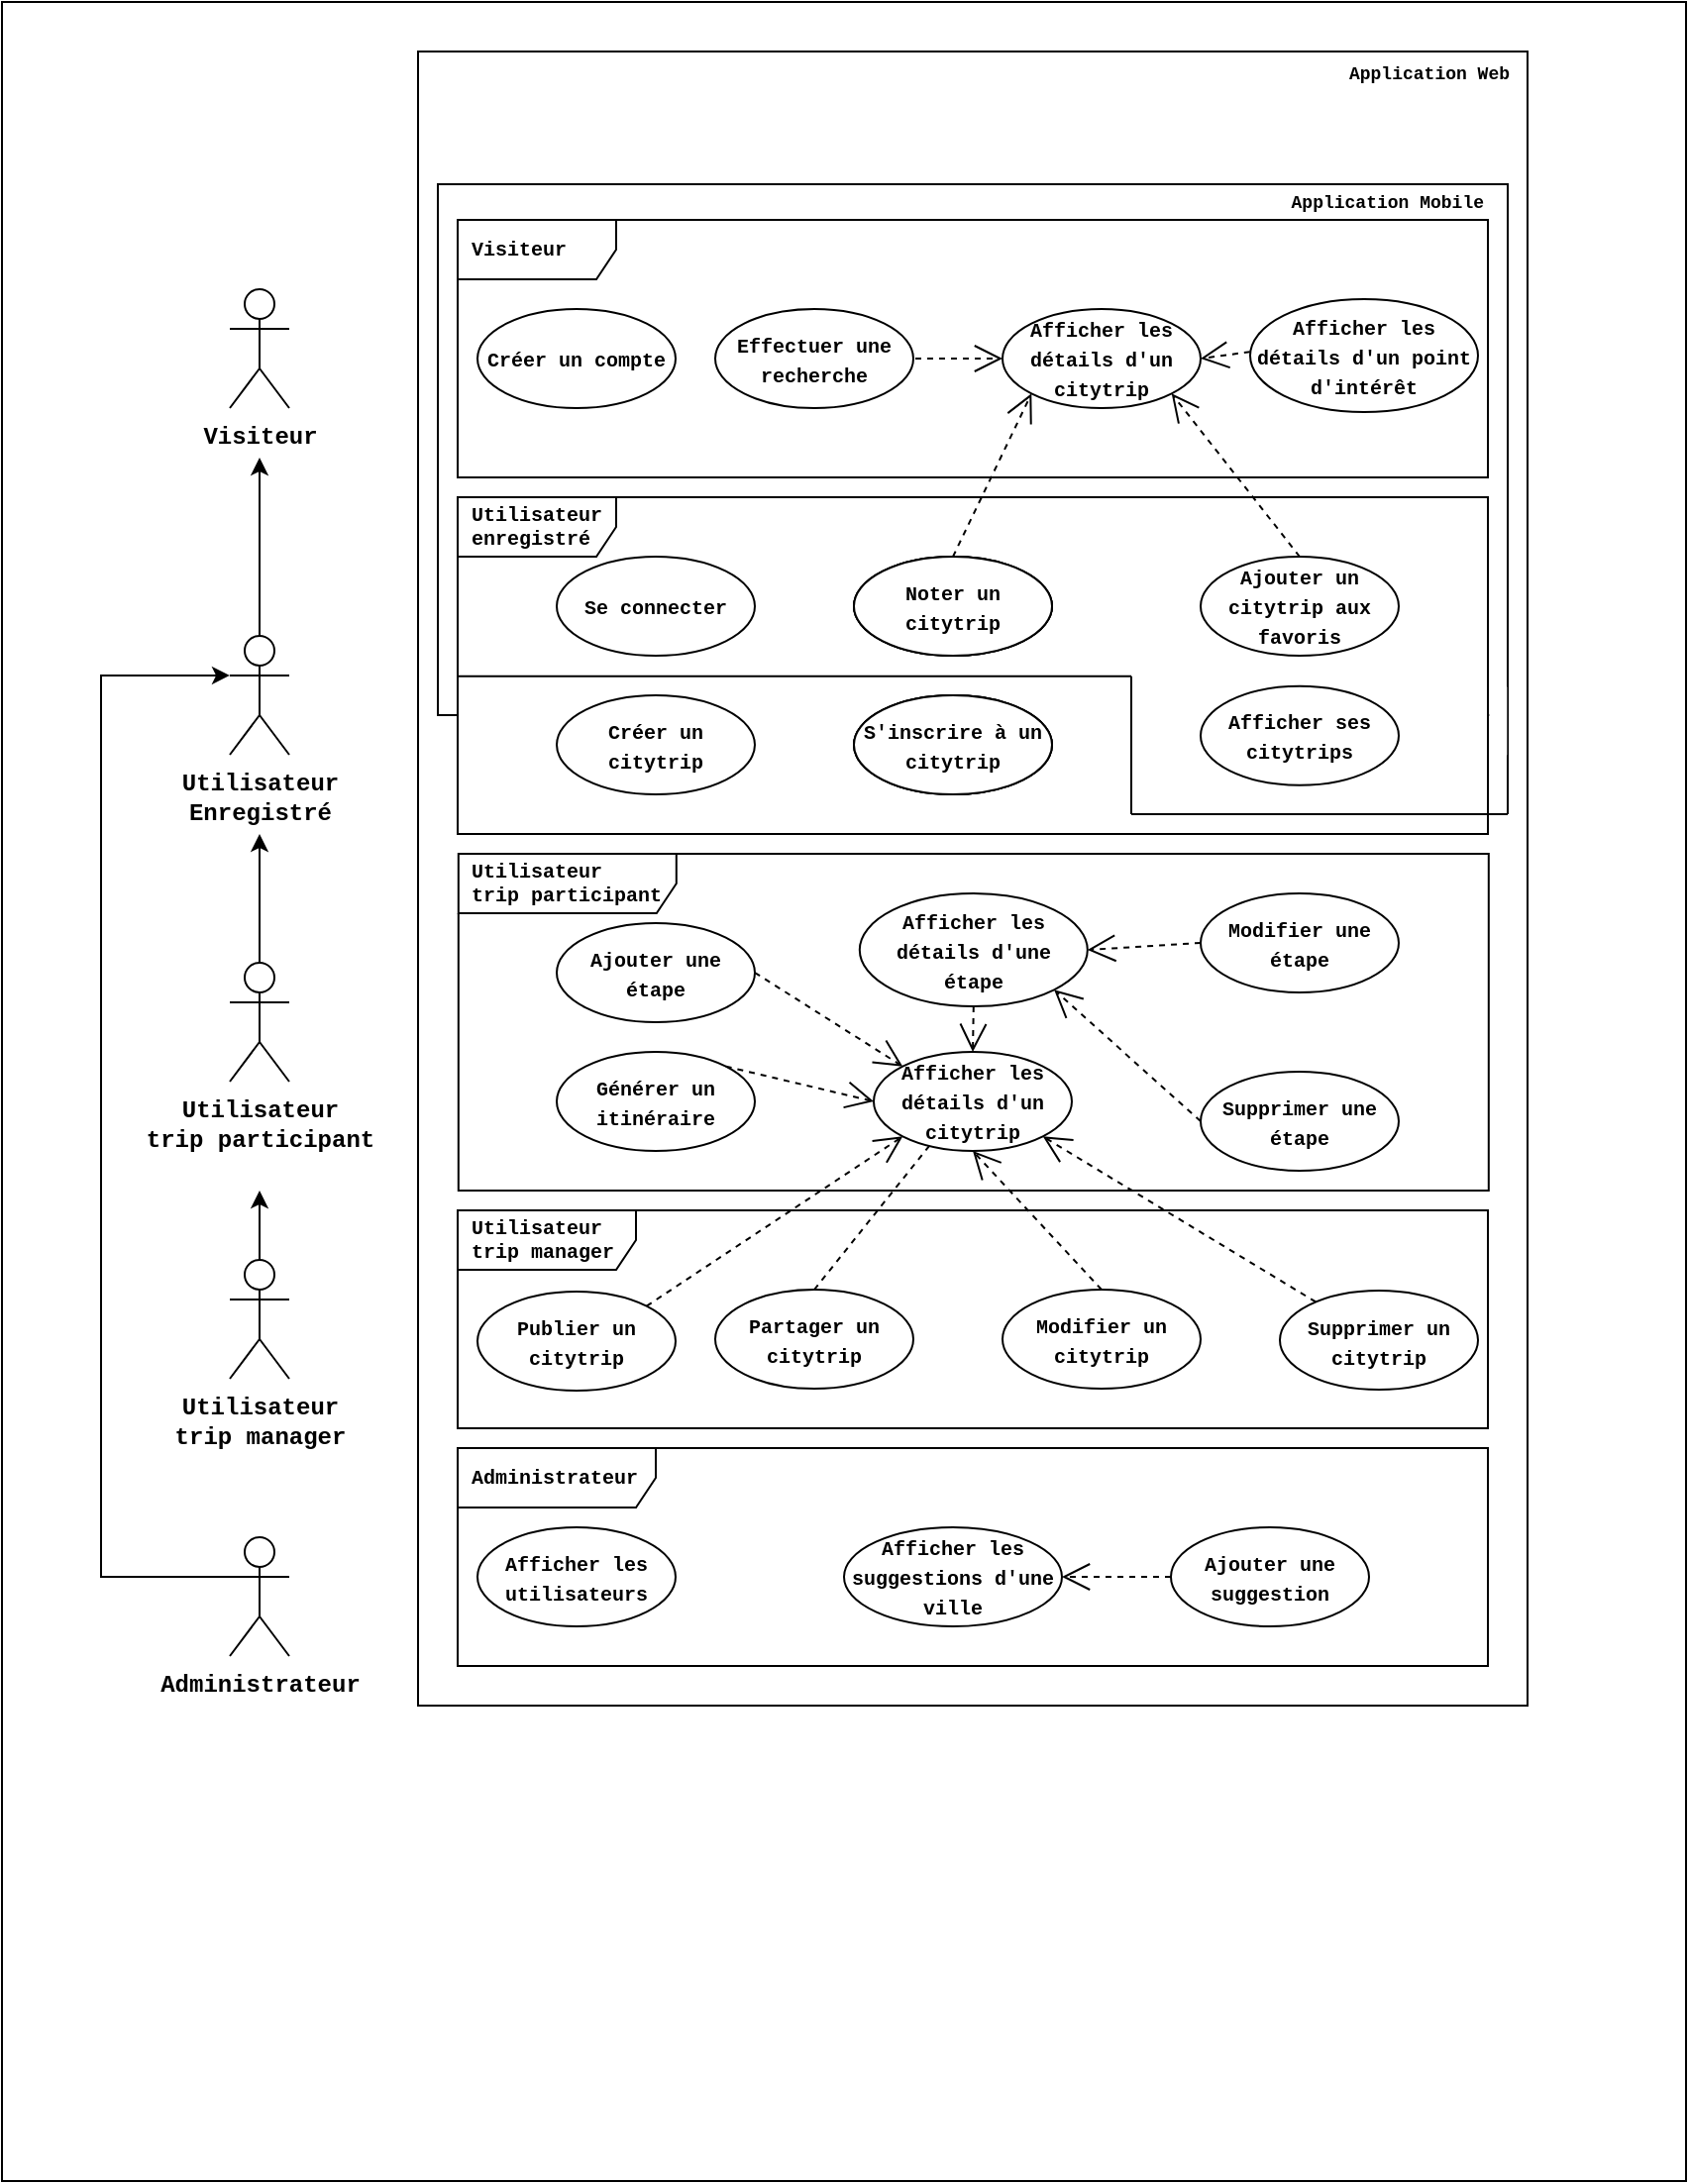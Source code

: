 <mxfile version="18.0.1" type="device"><diagram id="vfUXzJL43dcCVqfj9BuQ" name="USE CASES"><mxGraphModel dx="1634" dy="865" grid="1" gridSize="10" guides="1" tooltips="1" connect="1" arrows="1" fold="1" page="1" pageScale="1" pageWidth="850" pageHeight="1100" math="0" shadow="0"><root><mxCell id="0"/><mxCell id="1" parent="0"/><mxCell id="Uv7K4Q3wTFqmwCOzJwAz-73" value="" style="rounded=0;whiteSpace=wrap;html=1;fontFamily=Courier New;fontSize=6;strokeWidth=1;" parent="1" vertex="1"><mxGeometry width="850" height="1100" as="geometry"/></mxCell><mxCell id="Uv7K4Q3wTFqmwCOzJwAz-70" value="&lt;b&gt;Application Web&lt;/b&gt;" style="html=1;fontFamily=Courier New;fontSize=9;align=right;verticalAlign=top;spacing=0;spacingRight=10;spacingTop=2;" parent="1" vertex="1"><mxGeometry x="210" y="25" width="560" height="835" as="geometry"/></mxCell><mxCell id="Uv7K4Q3wTFqmwCOzJwAz-69" value="&lt;b&gt;Application Mobile&lt;/b&gt;" style="html=1;fontFamily=Courier New;fontSize=9;align=right;verticalAlign=top;spacing=0;spacingRight=13;" parent="1" vertex="1"><mxGeometry x="220" y="92" width="540" height="268" as="geometry"/></mxCell><mxCell id="Uv7K4Q3wTFqmwCOzJwAz-35" value="Administrateur" style="shape=umlFrame;tabPosition=left;html=1;boundedLbl=1;labelInHeader=1;width=100;height=30;swimlaneFillColor=#ffffff;align=left;spacingLeft=5;fontFamily=Courier New;fontSize=10;fontStyle=1" parent="1" vertex="1"><mxGeometry x="230" y="730" width="520" height="110" as="geometry"/></mxCell><mxCell id="Uv7K4Q3wTFqmwCOzJwAz-34" value="Utilisateur &lt;br&gt;trip manager" style="shape=umlFrame;tabPosition=left;html=1;boundedLbl=1;labelInHeader=1;width=90;height=30;swimlaneFillColor=#ffffff;align=left;spacingLeft=5;fontFamily=Courier New;fontSize=10;fontStyle=1" parent="1" vertex="1"><mxGeometry x="230" y="610" width="520" height="110" as="geometry"/></mxCell><mxCell id="Uv7K4Q3wTFqmwCOzJwAz-33" value="Utilisateur &lt;br&gt;enregistré" style="shape=umlFrame;tabPosition=left;html=1;boundedLbl=1;labelInHeader=1;width=80;height=30;swimlaneFillColor=#ffffff;align=left;spacingLeft=5;fontFamily=Courier New;fontSize=10;fontStyle=1" parent="1" vertex="1"><mxGeometry x="230" y="250" width="520" height="170" as="geometry"/></mxCell><mxCell id="Uv7K4Q3wTFqmwCOzJwAz-31" value="Visiteur" style="shape=umlFrame;tabPosition=left;html=1;boundedLbl=1;labelInHeader=1;width=80;height=30;swimlaneFillColor=#ffffff;align=left;spacingLeft=5;fontFamily=Courier New;fontSize=10;fontStyle=1" parent="1" vertex="1"><mxGeometry x="230" y="110" width="520" height="130" as="geometry"/></mxCell><mxCell id="Uv7K4Q3wTFqmwCOzJwAz-1" value="&lt;font face=&quot;Courier New&quot;&gt;&lt;b&gt;Utilisateur&lt;br&gt;trip manager&lt;br&gt;&lt;/b&gt;&lt;/font&gt;" style="shape=umlActor;verticalLabelPosition=bottom;verticalAlign=top;html=1;outlineConnect=0;" parent="1" vertex="1"><mxGeometry x="115" y="635" width="30" height="60" as="geometry"/></mxCell><mxCell id="Uv7K4Q3wTFqmwCOzJwAz-2" value="&lt;font face=&quot;Courier New&quot;&gt;&lt;b&gt;Administrateur&lt;/b&gt;&lt;/font&gt;" style="shape=umlActor;verticalLabelPosition=bottom;verticalAlign=top;html=1;outlineConnect=0;" parent="1" vertex="1"><mxGeometry x="115" y="775" width="30" height="60" as="geometry"/></mxCell><mxCell id="Uv7K4Q3wTFqmwCOzJwAz-13" value="&lt;font size=&quot;1&quot; face=&quot;Courier New&quot;&gt;&lt;b&gt;Créer un compte&lt;/b&gt;&lt;/font&gt;" style="ellipse;whiteSpace=wrap;html=1;" parent="1" vertex="1"><mxGeometry x="240" y="155" width="100" height="50" as="geometry"/></mxCell><mxCell id="Uv7K4Q3wTFqmwCOzJwAz-16" value="&lt;font face=&quot;Courier New&quot;&gt;&lt;b&gt;Visiteur&lt;/b&gt;&lt;/font&gt;" style="shape=umlActor;verticalLabelPosition=bottom;verticalAlign=top;html=1;outlineConnect=0;" parent="1" vertex="1"><mxGeometry x="115" y="145" width="30" height="60" as="geometry"/></mxCell><mxCell id="Uv7K4Q3wTFqmwCOzJwAz-17" value="&lt;font face=&quot;Courier New&quot;&gt;&lt;b&gt;Utilisateur&lt;br&gt;Enregistré&lt;br&gt;&lt;/b&gt;&lt;/font&gt;" style="shape=umlActor;verticalLabelPosition=bottom;verticalAlign=top;html=1;outlineConnect=0;" parent="1" vertex="1"><mxGeometry x="115" y="320" width="30" height="60" as="geometry"/></mxCell><mxCell id="Uv7K4Q3wTFqmwCOzJwAz-20" value="&lt;font size=&quot;1&quot; face=&quot;Courier New&quot;&gt;&lt;b style=&quot;&quot;&gt;Noter un trip&lt;/b&gt;&lt;/font&gt;" style="ellipse;whiteSpace=wrap;html=1;" parent="1" vertex="1"><mxGeometry x="430" y="280" width="100" height="50" as="geometry"/></mxCell><mxCell id="Uv7K4Q3wTFqmwCOzJwAz-21" value="&lt;font size=&quot;1&quot; face=&quot;Courier New&quot;&gt;&lt;b style=&quot;&quot;&gt;Ajouter une suggestion&lt;/b&gt;&lt;/font&gt;" style="ellipse;whiteSpace=wrap;html=1;" parent="1" vertex="1"><mxGeometry x="590" y="770" width="100" height="50" as="geometry"/></mxCell><mxCell id="Uv7K4Q3wTFqmwCOzJwAz-25" value="" style="endArrow=classic;html=1;rounded=0;fontFamily=Courier New;fontSize=10;exitX=0.5;exitY=0;exitDx=0;exitDy=0;exitPerimeter=0;" parent="1" source="Uv7K4Q3wTFqmwCOzJwAz-1" edge="1"><mxGeometry width="50" height="50" relative="1" as="geometry"><mxPoint x="130.14" y="620" as="sourcePoint"/><mxPoint x="130" y="600" as="targetPoint"/></mxGeometry></mxCell><mxCell id="Uv7K4Q3wTFqmwCOzJwAz-26" value="" style="endArrow=classic;html=1;rounded=0;fontFamily=Courier New;fontSize=10;" parent="1" source="Uv7K4Q3wTFqmwCOzJwAz-17" edge="1"><mxGeometry width="50" height="50" relative="1" as="geometry"><mxPoint x="129.8" y="300" as="sourcePoint"/><mxPoint x="130" y="230" as="targetPoint"/></mxGeometry></mxCell><mxCell id="Uv7K4Q3wTFqmwCOzJwAz-36" value="&lt;font size=&quot;1&quot; face=&quot;Courier New&quot;&gt;&lt;b&gt;Effectuer une recherche&lt;/b&gt;&lt;/font&gt;" style="ellipse;whiteSpace=wrap;html=1;" parent="1" vertex="1"><mxGeometry x="360" y="155" width="100" height="50" as="geometry"/></mxCell><mxCell id="Uv7K4Q3wTFqmwCOzJwAz-37" value="&lt;font size=&quot;1&quot; face=&quot;Courier New&quot;&gt;&lt;b&gt;Afficher les détails d'un citytrip&lt;/b&gt;&lt;/font&gt;" style="ellipse;whiteSpace=wrap;html=1;" parent="1" vertex="1"><mxGeometry x="505" y="155" width="100" height="50" as="geometry"/></mxCell><mxCell id="Uv7K4Q3wTFqmwCOzJwAz-39" value="&lt;font size=&quot;1&quot; face=&quot;Courier New&quot;&gt;&lt;b&gt;Créer un citytrip&lt;/b&gt;&lt;/font&gt;" style="ellipse;whiteSpace=wrap;html=1;" parent="1" vertex="1"><mxGeometry x="280" y="350" width="100" height="50" as="geometry"/></mxCell><mxCell id="Uv7K4Q3wTFqmwCOzJwAz-40" value="&lt;font size=&quot;1&quot; face=&quot;Courier New&quot;&gt;&lt;b&gt;Ajouter un citytrip aux favoris&lt;/b&gt;&lt;/font&gt;" style="ellipse;whiteSpace=wrap;html=1;" parent="1" vertex="1"><mxGeometry x="605" y="280" width="100" height="50" as="geometry"/></mxCell><mxCell id="Uv7K4Q3wTFqmwCOzJwAz-41" value="" style="endArrow=open;endSize=12;dashed=1;html=1;rounded=0;fontFamily=Courier New;fontSize=10;exitX=0.5;exitY=0;exitDx=0;exitDy=0;entryX=1;entryY=1;entryDx=0;entryDy=0;" parent="1" source="Uv7K4Q3wTFqmwCOzJwAz-40" target="Uv7K4Q3wTFqmwCOzJwAz-37" edge="1"><mxGeometry x="-0.451" y="-2" width="160" relative="1" as="geometry"><mxPoint x="530.0" y="209.5" as="sourcePoint"/><mxPoint x="630.0" y="208.5" as="targetPoint"/><mxPoint as="offset"/></mxGeometry></mxCell><mxCell id="Uv7K4Q3wTFqmwCOzJwAz-42" value="" style="endArrow=open;endSize=12;dashed=1;html=1;rounded=0;fontFamily=Courier New;fontSize=10;exitX=0.5;exitY=0;exitDx=0;exitDy=0;entryX=0;entryY=1;entryDx=0;entryDy=0;" parent="1" source="Uv7K4Q3wTFqmwCOzJwAz-20" target="Uv7K4Q3wTFqmwCOzJwAz-37" edge="1"><mxGeometry x="-0.47" y="-1" width="160" relative="1" as="geometry"><mxPoint x="690" y="330.0" as="sourcePoint"/><mxPoint x="520" y="200" as="targetPoint"/><mxPoint as="offset"/></mxGeometry></mxCell><mxCell id="Uv7K4Q3wTFqmwCOzJwAz-43" value="&lt;font size=&quot;1&quot; face=&quot;Courier New&quot;&gt;&lt;b&gt;Se connecter&lt;/b&gt;&lt;/font&gt;" style="ellipse;whiteSpace=wrap;html=1;" parent="1" vertex="1"><mxGeometry x="280" y="280" width="100" height="50" as="geometry"/></mxCell><mxCell id="Uv7K4Q3wTFqmwCOzJwAz-50" value="&lt;b style=&quot;font-family: &amp;quot;Courier New&amp;quot;; font-size: x-small;&quot;&gt;Publier un citytrip&lt;/b&gt;" style="ellipse;whiteSpace=wrap;html=1;" parent="1" vertex="1"><mxGeometry x="240" y="651" width="100" height="50" as="geometry"/></mxCell><mxCell id="Uv7K4Q3wTFqmwCOzJwAz-51" value="&lt;b style=&quot;font-family: &amp;quot;Courier New&amp;quot;; font-size: x-small;&quot;&gt;Partager un citytrip&lt;/b&gt;" style="ellipse;whiteSpace=wrap;html=1;" parent="1" vertex="1"><mxGeometry x="360" y="650" width="100" height="50" as="geometry"/></mxCell><mxCell id="Uv7K4Q3wTFqmwCOzJwAz-53" value="&lt;font face=&quot;Courier New&quot;&gt;&lt;b&gt;Utilisateur&lt;br&gt;trip participant&lt;br&gt;&lt;/b&gt;&lt;/font&gt;" style="shape=umlActor;verticalLabelPosition=bottom;verticalAlign=top;html=1;outlineConnect=0;" parent="1" vertex="1"><mxGeometry x="115" y="485" width="30" height="60" as="geometry"/></mxCell><mxCell id="Uv7K4Q3wTFqmwCOzJwAz-54" value="" style="endArrow=classic;html=1;rounded=0;fontFamily=Courier New;fontSize=10;exitX=0.5;exitY=0;exitDx=0;exitDy=0;exitPerimeter=0;" parent="1" source="Uv7K4Q3wTFqmwCOzJwAz-53" edge="1"><mxGeometry width="50" height="50" relative="1" as="geometry"><mxPoint x="129.8" y="485" as="sourcePoint"/><mxPoint x="130" y="420" as="targetPoint"/></mxGeometry></mxCell><mxCell id="Uv7K4Q3wTFqmwCOzJwAz-55" value="Utilisateur &lt;br&gt;trip participant" style="shape=umlFrame;tabPosition=left;html=1;boundedLbl=1;labelInHeader=1;width=110;height=30;swimlaneFillColor=#ffffff;align=left;spacingLeft=5;fontFamily=Courier New;fontSize=10;fontStyle=1" parent="1" vertex="1"><mxGeometry x="230.4" y="430" width="520" height="170" as="geometry"/></mxCell><mxCell id="Uv7K4Q3wTFqmwCOzJwAz-57" value="&lt;b style=&quot;font-family: &amp;quot;Courier New&amp;quot;; font-size: x-small;&quot;&gt;Générer un itinéraire&lt;/b&gt;" style="ellipse;whiteSpace=wrap;html=1;" parent="1" vertex="1"><mxGeometry x="280" y="530" width="100" height="50" as="geometry"/></mxCell><mxCell id="Uv7K4Q3wTFqmwCOzJwAz-58" value="&lt;font size=&quot;1&quot; face=&quot;Courier New&quot;&gt;&lt;b&gt;Modifier un citytrip&lt;/b&gt;&lt;/font&gt;" style="ellipse;whiteSpace=wrap;html=1;" parent="1" vertex="1"><mxGeometry x="505" y="650" width="100" height="50" as="geometry"/></mxCell><mxCell id="Uv7K4Q3wTFqmwCOzJwAz-68" value="" style="edgeStyle=segmentEdgeStyle;endArrow=classic;html=1;rounded=0;fontFamily=Courier New;fontSize=9;exitX=0;exitY=0.333;exitDx=0;exitDy=0;exitPerimeter=0;entryX=0;entryY=0.333;entryDx=0;entryDy=0;entryPerimeter=0;" parent="1" source="Uv7K4Q3wTFqmwCOzJwAz-2" target="Uv7K4Q3wTFqmwCOzJwAz-17" edge="1"><mxGeometry width="50" height="50" relative="1" as="geometry"><mxPoint x="50" y="800" as="sourcePoint"/><mxPoint x="110" y="340" as="targetPoint"/><Array as="points"><mxPoint x="50" y="795"/><mxPoint x="50" y="340"/></Array></mxGeometry></mxCell><mxCell id="Uv7K4Q3wTFqmwCOzJwAz-72" value="" style="line;strokeWidth=1;html=1;fontFamily=Courier New;fontSize=6;" parent="1" vertex="1"><mxGeometry x="230" y="335.38" width="340" height="10" as="geometry"/></mxCell><mxCell id="Uv7K4Q3wTFqmwCOzJwAz-76" value="&lt;font size=&quot;1&quot; face=&quot;Courier New&quot;&gt;&lt;b&gt;Afficher ses citytrips&lt;/b&gt;&lt;/font&gt;" style="ellipse;whiteSpace=wrap;html=1;" parent="1" vertex="1"><mxGeometry x="605" y="345.38" width="100" height="50" as="geometry"/></mxCell><mxCell id="Uv7K4Q3wTFqmwCOzJwAz-77" value="" style="endArrow=none;html=1;rounded=0;fontFamily=Courier New;fontSize=6;entryX=1;entryY=0.5;entryDx=0;entryDy=0;entryPerimeter=0;" parent="1" target="Uv7K4Q3wTFqmwCOzJwAz-72" edge="1"><mxGeometry width="50" height="50" relative="1" as="geometry"><mxPoint x="570" y="410" as="sourcePoint"/><mxPoint x="560" y="385" as="targetPoint"/></mxGeometry></mxCell><mxCell id="Uv7K4Q3wTFqmwCOzJwAz-78" value="" style="endArrow=none;html=1;rounded=0;fontFamily=Courier New;fontSize=6;entryX=1;entryY=0.5;entryDx=0;entryDy=0;entryPerimeter=0;" parent="1" edge="1"><mxGeometry width="50" height="50" relative="1" as="geometry"><mxPoint x="760" y="410" as="sourcePoint"/><mxPoint x="760" y="360" as="targetPoint"/></mxGeometry></mxCell><mxCell id="Uv7K4Q3wTFqmwCOzJwAz-79" value="" style="endArrow=none;html=1;rounded=0;fontFamily=Courier New;fontSize=6;" parent="1" edge="1"><mxGeometry width="50" height="50" relative="1" as="geometry"><mxPoint x="760" y="410" as="sourcePoint"/><mxPoint x="570" y="410" as="targetPoint"/></mxGeometry></mxCell><mxCell id="Uv7K4Q3wTFqmwCOzJwAz-80" value="" style="rounded=0;whiteSpace=wrap;html=1;fontFamily=Courier New;fontSize=6;strokeWidth=0;strokeColor=none;" parent="1" vertex="1"><mxGeometry x="750.4" y="345.38" width="9" height="34.62" as="geometry"/></mxCell><mxCell id="Uv7K4Q3wTFqmwCOzJwAz-81" value="&lt;font size=&quot;1&quot; face=&quot;Courier New&quot;&gt;&lt;b&gt;Ajouter une étape&lt;/b&gt;&lt;/font&gt;" style="ellipse;whiteSpace=wrap;html=1;" parent="1" vertex="1"><mxGeometry x="280" y="465" width="100" height="50" as="geometry"/></mxCell><mxCell id="qNywNn8s5P3BFh2fBF2Y-2" value="&lt;font size=&quot;1&quot; face=&quot;Courier New&quot;&gt;&lt;b&gt;S'inscrire à un trip&lt;/b&gt;&lt;/font&gt;" style="ellipse;whiteSpace=wrap;html=1;" parent="1" vertex="1"><mxGeometry x="430" y="350" width="100" height="50" as="geometry"/></mxCell><mxCell id="qNywNn8s5P3BFh2fBF2Y-3" value="&lt;font size=&quot;1&quot; face=&quot;Courier New&quot;&gt;&lt;b&gt;Modifier une étape&lt;/b&gt;&lt;/font&gt;" style="ellipse;whiteSpace=wrap;html=1;" parent="1" vertex="1"><mxGeometry x="605" y="450" width="100" height="50" as="geometry"/></mxCell><mxCell id="qNywNn8s5P3BFh2fBF2Y-4" value="&lt;font size=&quot;1&quot; face=&quot;Courier New&quot;&gt;&lt;b&gt;Supprimer une étape&lt;/b&gt;&lt;/font&gt;" style="ellipse;whiteSpace=wrap;html=1;" parent="1" vertex="1"><mxGeometry x="605" y="540" width="100" height="50" as="geometry"/></mxCell><mxCell id="qNywNn8s5P3BFh2fBF2Y-5" value="&lt;font size=&quot;1&quot; face=&quot;Courier New&quot;&gt;&lt;b&gt;Supprimer un citytrip&lt;/b&gt;&lt;/font&gt;" style="ellipse;whiteSpace=wrap;html=1;" parent="1" vertex="1"><mxGeometry x="645" y="650.5" width="100" height="50" as="geometry"/></mxCell><mxCell id="qNywNn8s5P3BFh2fBF2Y-9" value="&lt;font size=&quot;1&quot; face=&quot;Courier New&quot;&gt;&lt;b&gt;Afficher les détails d'un point d'intérêt&lt;/b&gt;&lt;/font&gt;" style="ellipse;whiteSpace=wrap;html=1;" parent="1" vertex="1"><mxGeometry x="630" y="150" width="115" height="57" as="geometry"/></mxCell><mxCell id="qNywNn8s5P3BFh2fBF2Y-10" value="" style="endArrow=open;endSize=12;dashed=1;html=1;rounded=0;fontFamily=Courier New;fontSize=10;exitX=1;exitY=0.5;exitDx=0;exitDy=0;entryX=0;entryY=0.5;entryDx=0;entryDy=0;" parent="1" target="Uv7K4Q3wTFqmwCOzJwAz-37" edge="1"><mxGeometry x="-0.171" width="160" relative="1" as="geometry"><mxPoint x="461" y="180" as="sourcePoint"/><mxPoint x="490" y="180" as="targetPoint"/><mxPoint as="offset"/></mxGeometry></mxCell><mxCell id="qNywNn8s5P3BFh2fBF2Y-12" value="" style="endArrow=open;endSize=12;dashed=1;html=1;rounded=0;fontFamily=Courier New;fontSize=10;exitX=-0.001;exitY=0.467;exitDx=0;exitDy=0;entryX=1;entryY=0.5;entryDx=0;entryDy=0;exitPerimeter=0;" parent="1" source="qNywNn8s5P3BFh2fBF2Y-9" target="Uv7K4Q3wTFqmwCOzJwAz-37" edge="1"><mxGeometry x="-0.171" width="160" relative="1" as="geometry"><mxPoint x="471" y="190" as="sourcePoint"/><mxPoint x="515" y="190" as="targetPoint"/><mxPoint as="offset"/></mxGeometry></mxCell><mxCell id="qNywNn8s5P3BFh2fBF2Y-18" style="edgeStyle=orthogonalEdgeStyle;rounded=0;orthogonalLoop=1;jettySize=auto;html=1;exitX=0.5;exitY=1;exitDx=0;exitDy=0;fontSize=5;" parent="1" edge="1"><mxGeometry relative="1" as="geometry"><mxPoint x="490.4" y="590.0" as="sourcePoint"/><mxPoint x="490.4" y="590.0" as="targetPoint"/></mxGeometry></mxCell><mxCell id="qNywNn8s5P3BFh2fBF2Y-19" value="" style="endArrow=open;endSize=12;dashed=1;html=1;rounded=0;fontFamily=Courier New;fontSize=10;exitX=1;exitY=0.5;exitDx=0;exitDy=0;entryX=0;entryY=0;entryDx=0;entryDy=0;" parent="1" source="Uv7K4Q3wTFqmwCOzJwAz-81" target="qNywNn8s5P3BFh2fBF2Y-33" edge="1"><mxGeometry x="-0.47" y="-1" width="160" relative="1" as="geometry"><mxPoint x="490" y="290" as="sourcePoint"/><mxPoint x="454.876" y="547.407" as="targetPoint"/><mxPoint as="offset"/></mxGeometry></mxCell><mxCell id="qNywNn8s5P3BFh2fBF2Y-20" value="" style="endArrow=open;endSize=12;dashed=1;html=1;rounded=0;fontFamily=Courier New;fontSize=10;exitX=1;exitY=0;exitDx=0;exitDy=0;entryX=0;entryY=0.5;entryDx=0;entryDy=0;" parent="1" source="Uv7K4Q3wTFqmwCOzJwAz-57" target="qNywNn8s5P3BFh2fBF2Y-33" edge="1"><mxGeometry x="-0.47" y="-1" width="160" relative="1" as="geometry"><mxPoint x="390" y="500" as="sourcePoint"/><mxPoint x="440.4" y="565.0" as="targetPoint"/><mxPoint as="offset"/></mxGeometry></mxCell><mxCell id="qNywNn8s5P3BFh2fBF2Y-22" value="" style="endArrow=open;endSize=12;dashed=1;html=1;rounded=0;fontFamily=Courier New;fontSize=10;exitX=1;exitY=0;exitDx=0;exitDy=0;entryX=0;entryY=1;entryDx=0;entryDy=0;" parent="1" source="Uv7K4Q3wTFqmwCOzJwAz-50" target="qNywNn8s5P3BFh2fBF2Y-33" edge="1"><mxGeometry x="-0.47" y="-1" width="160" relative="1" as="geometry"><mxPoint x="390.0" y="575.0" as="sourcePoint"/><mxPoint x="454.876" y="582.593" as="targetPoint"/><mxPoint as="offset"/></mxGeometry></mxCell><mxCell id="qNywNn8s5P3BFh2fBF2Y-23" value="" style="endArrow=open;endSize=12;dashed=1;html=1;rounded=0;fontFamily=Courier New;fontSize=10;exitX=0.5;exitY=0;exitDx=0;exitDy=0;" parent="1" source="Uv7K4Q3wTFqmwCOzJwAz-51" edge="1"><mxGeometry x="-0.47" y="-1" width="160" relative="1" as="geometry"><mxPoint x="365.524" y="668.407" as="sourcePoint"/><mxPoint x="490" y="550" as="targetPoint"/><mxPoint as="offset"/></mxGeometry></mxCell><mxCell id="qNywNn8s5P3BFh2fBF2Y-24" value="" style="endArrow=open;endSize=12;dashed=1;html=1;rounded=0;fontFamily=Courier New;fontSize=10;exitX=0.5;exitY=0;exitDx=0;exitDy=0;entryX=0.5;entryY=1;entryDx=0;entryDy=0;" parent="1" source="Uv7K4Q3wTFqmwCOzJwAz-58" target="qNywNn8s5P3BFh2fBF2Y-33" edge="1"><mxGeometry x="-0.47" y="-1" width="160" relative="1" as="geometry"><mxPoint x="450.5" y="660" as="sourcePoint"/><mxPoint x="510" y="590.0" as="targetPoint"/><mxPoint as="offset"/></mxGeometry></mxCell><mxCell id="qNywNn8s5P3BFh2fBF2Y-25" value="" style="endArrow=open;endSize=12;dashed=1;html=1;rounded=0;fontFamily=Courier New;fontSize=10;entryX=1;entryY=1;entryDx=0;entryDy=0;" parent="1" source="qNywNn8s5P3BFh2fBF2Y-5" target="qNywNn8s5P3BFh2fBF2Y-33" edge="1"><mxGeometry x="-0.47" y="-1" width="160" relative="1" as="geometry"><mxPoint x="570.5" y="660" as="sourcePoint"/><mxPoint x="525.924" y="582.593" as="targetPoint"/><mxPoint as="offset"/></mxGeometry></mxCell><mxCell id="qNywNn8s5P3BFh2fBF2Y-26" value="&lt;font size=&quot;1&quot; face=&quot;Courier New&quot;&gt;&lt;b style=&quot;&quot;&gt;Noter un trip&lt;/b&gt;&lt;/font&gt;" style="ellipse;whiteSpace=wrap;html=1;" parent="1" vertex="1"><mxGeometry x="430" y="280" width="100" height="50" as="geometry"/></mxCell><mxCell id="qNywNn8s5P3BFh2fBF2Y-27" value="&lt;font size=&quot;1&quot; face=&quot;Courier New&quot;&gt;&lt;b&gt;S'inscrire à un trip&lt;/b&gt;&lt;/font&gt;" style="ellipse;whiteSpace=wrap;html=1;" parent="1" vertex="1"><mxGeometry x="430" y="350" width="100" height="50" as="geometry"/></mxCell><mxCell id="qNywNn8s5P3BFh2fBF2Y-30" value="&lt;font size=&quot;1&quot; face=&quot;Courier New&quot;&gt;&lt;b style=&quot;&quot;&gt;Noter un citytrip&lt;/b&gt;&lt;/font&gt;" style="ellipse;whiteSpace=wrap;html=1;" parent="1" vertex="1"><mxGeometry x="430" y="280" width="100" height="50" as="geometry"/></mxCell><mxCell id="qNywNn8s5P3BFh2fBF2Y-31" value="&lt;font size=&quot;1&quot; face=&quot;Courier New&quot;&gt;&lt;b&gt;S'inscrire à un citytrip&lt;/b&gt;&lt;/font&gt;" style="ellipse;whiteSpace=wrap;html=1;" parent="1" vertex="1"><mxGeometry x="430" y="350" width="100" height="50" as="geometry"/></mxCell><mxCell id="qNywNn8s5P3BFh2fBF2Y-33" value="&lt;b style=&quot;font-family: &amp;quot;Courier New&amp;quot;; font-size: x-small;&quot;&gt;Afficher les détails d'un citytrip&lt;/b&gt;" style="ellipse;whiteSpace=wrap;html=1;" parent="1" vertex="1"><mxGeometry x="440" y="530" width="100" height="50" as="geometry"/></mxCell><mxCell id="ryqrC3ABHagFND1eOHai-2" value="&lt;font size=&quot;1&quot; face=&quot;Courier New&quot;&gt;&lt;b&gt;Afficher les détails d'une étape&lt;/b&gt;&lt;/font&gt;" style="ellipse;whiteSpace=wrap;html=1;" parent="1" vertex="1"><mxGeometry x="432.9" y="450" width="115" height="57" as="geometry"/></mxCell><mxCell id="ryqrC3ABHagFND1eOHai-3" value="" style="endArrow=open;endSize=12;dashed=1;html=1;rounded=0;fontFamily=Courier New;fontSize=10;exitX=0.5;exitY=1;exitDx=0;exitDy=0;entryX=0.5;entryY=0;entryDx=0;entryDy=0;" parent="1" source="ryqrC3ABHagFND1eOHai-2" target="qNywNn8s5P3BFh2fBF2Y-33" edge="1"><mxGeometry x="-0.47" y="-1" width="160" relative="1" as="geometry"><mxPoint x="390" y="500" as="sourcePoint"/><mxPoint x="464.503" y="547.393" as="targetPoint"/><mxPoint as="offset"/></mxGeometry></mxCell><mxCell id="ryqrC3ABHagFND1eOHai-4" value="" style="endArrow=open;endSize=12;dashed=1;html=1;rounded=0;fontFamily=Courier New;fontSize=10;entryX=1;entryY=1;entryDx=0;entryDy=0;exitX=0;exitY=0.5;exitDx=0;exitDy=0;" parent="1" source="qNywNn8s5P3BFh2fBF2Y-4" target="ryqrC3ABHagFND1eOHai-2" edge="1"><mxGeometry x="-0.47" y="-1" width="160" relative="1" as="geometry"><mxPoint x="673.228" y="666.196" as="sourcePoint"/><mxPoint x="535.497" y="582.607" as="targetPoint"/><mxPoint as="offset"/></mxGeometry></mxCell><mxCell id="ryqrC3ABHagFND1eOHai-5" value="" style="endArrow=open;endSize=12;dashed=1;html=1;rounded=0;fontFamily=Courier New;fontSize=10;entryX=1;entryY=0.5;entryDx=0;entryDy=0;exitX=0;exitY=0.5;exitDx=0;exitDy=0;" parent="1" source="qNywNn8s5P3BFh2fBF2Y-3" target="ryqrC3ABHagFND1eOHai-2" edge="1"><mxGeometry x="-0.47" y="-1" width="160" relative="1" as="geometry"><mxPoint x="615" y="575" as="sourcePoint"/><mxPoint x="541.024" y="508.67" as="targetPoint"/><mxPoint as="offset"/></mxGeometry></mxCell><mxCell id="ryqrC3ABHagFND1eOHai-6" value="&lt;font size=&quot;1&quot; face=&quot;Courier New&quot;&gt;&lt;b style=&quot;&quot;&gt;Afficher les suggestions d'une ville&lt;/b&gt;&lt;/font&gt;" style="ellipse;whiteSpace=wrap;html=1;" parent="1" vertex="1"><mxGeometry x="425" y="770" width="110" height="50" as="geometry"/></mxCell><mxCell id="ryqrC3ABHagFND1eOHai-7" value="&lt;font size=&quot;1&quot; face=&quot;Courier New&quot;&gt;&lt;b style=&quot;&quot;&gt;Afficher les utilisateurs&lt;/b&gt;&lt;/font&gt;" style="ellipse;whiteSpace=wrap;html=1;" parent="1" vertex="1"><mxGeometry x="240" y="770" width="100" height="50" as="geometry"/></mxCell><mxCell id="ryqrC3ABHagFND1eOHai-8" value="" style="endArrow=open;endSize=12;dashed=1;html=1;rounded=0;fontFamily=Courier New;fontSize=10;entryX=1;entryY=0.5;entryDx=0;entryDy=0;exitX=0;exitY=0.5;exitDx=0;exitDy=0;" parent="1" source="Uv7K4Q3wTFqmwCOzJwAz-21" target="ryqrC3ABHagFND1eOHai-6" edge="1"><mxGeometry x="-0.47" y="-1" width="160" relative="1" as="geometry"><mxPoint x="673.228" y="666.196" as="sourcePoint"/><mxPoint x="535.497" y="582.607" as="targetPoint"/><mxPoint as="offset"/></mxGeometry></mxCell></root></mxGraphModel></diagram></mxfile>